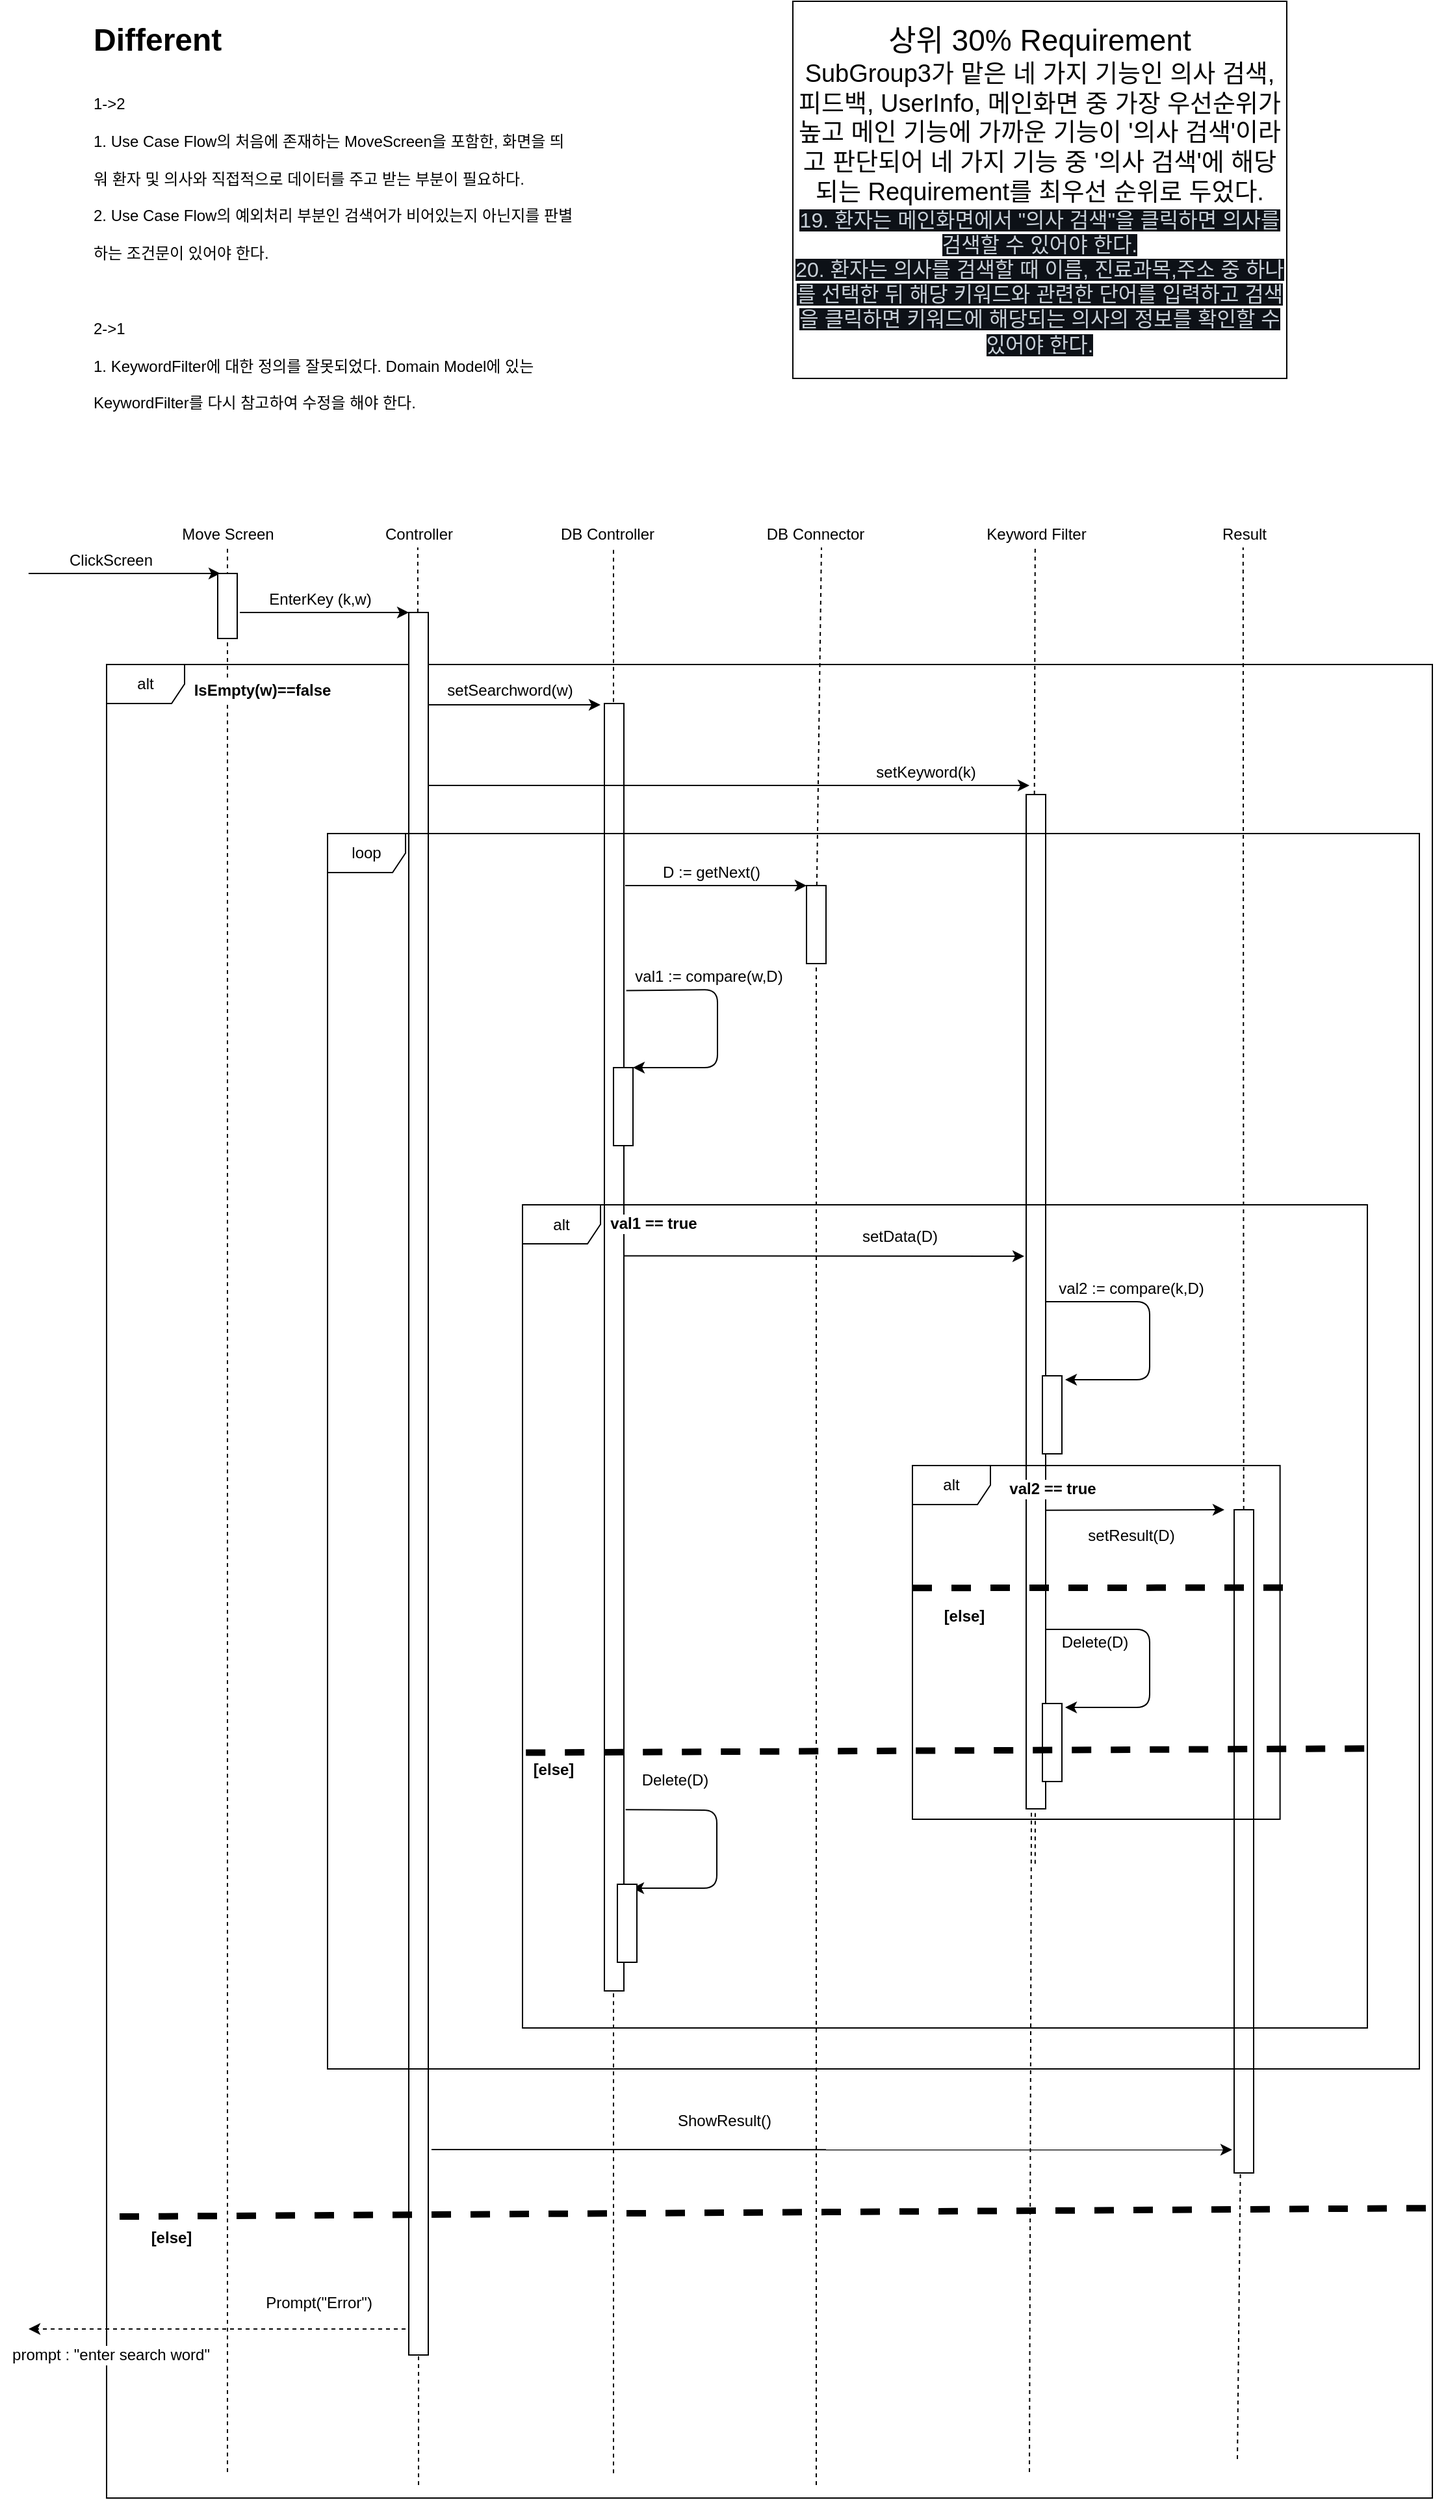 <mxfile>
    <diagram id="AoWaBL_m1GJwaWD_G-Nw" name="Page-1">
        <mxGraphModel dx="1304" dy="1580" grid="1" gridSize="10" guides="1" tooltips="1" connect="1" arrows="1" fold="1" page="1" pageScale="1" pageWidth="827" pageHeight="1169" math="0" shadow="0">
            <root>
                <mxCell id="0"/>
                <mxCell id="1" parent="0"/>
                <mxCell id="67" value="alt" style="shape=umlFrame;whiteSpace=wrap;html=1;" parent="1" vertex="1">
                    <mxGeometry x="330" y="790" width="1020" height="1410" as="geometry"/>
                </mxCell>
                <mxCell id="68" value="" style="endArrow=none;dashed=1;html=1;" parent="1" edge="1">
                    <mxGeometry width="50" height="50" relative="1" as="geometry">
                        <mxPoint x="423.0" y="2180" as="sourcePoint"/>
                        <mxPoint x="423.0" y="700" as="targetPoint"/>
                    </mxGeometry>
                </mxCell>
                <mxCell id="69" value="" style="endArrow=none;dashed=1;html=1;startArrow=none;" parent="1" source="82" edge="1">
                    <mxGeometry width="50" height="50" relative="1" as="geometry">
                        <mxPoint x="569.41" y="1712.286" as="sourcePoint"/>
                        <mxPoint x="569.41" y="700.0" as="targetPoint"/>
                    </mxGeometry>
                </mxCell>
                <mxCell id="70" value="" style="endArrow=none;dashed=1;html=1;startArrow=none;" parent="1" edge="1">
                    <mxGeometry width="50" height="50" relative="1" as="geometry">
                        <mxPoint x="720" y="2180.914" as="sourcePoint"/>
                        <mxPoint x="720" y="700.0" as="targetPoint"/>
                    </mxGeometry>
                </mxCell>
                <mxCell id="71" value="" style="endArrow=none;dashed=1;html=1;startArrow=none;" parent="1" source="91" edge="1">
                    <mxGeometry width="50" height="50" relative="1" as="geometry">
                        <mxPoint x="880" y="1712.286" as="sourcePoint"/>
                        <mxPoint x="880" y="700.0" as="targetPoint"/>
                    </mxGeometry>
                </mxCell>
                <mxCell id="72" value="Move Screen" style="text;html=1;align=center;verticalAlign=middle;resizable=0;points=[];autosize=1;strokeColor=none;" parent="1" vertex="1">
                    <mxGeometry x="378" y="680" width="90" height="20" as="geometry"/>
                </mxCell>
                <mxCell id="73" value="Controller" style="text;html=1;align=center;verticalAlign=middle;resizable=0;points=[];autosize=1;strokeColor=none;" parent="1" vertex="1">
                    <mxGeometry x="535" y="680" width="70" height="20" as="geometry"/>
                </mxCell>
                <mxCell id="74" value="DB Controller" style="text;html=1;align=center;verticalAlign=middle;resizable=0;points=[];autosize=1;strokeColor=none;" parent="1" vertex="1">
                    <mxGeometry x="670" y="680" width="90" height="20" as="geometry"/>
                </mxCell>
                <mxCell id="75" value="DB Connector" style="text;html=1;align=center;verticalAlign=middle;resizable=0;points=[];autosize=1;strokeColor=none;" parent="1" vertex="1">
                    <mxGeometry x="830" y="680" width="90" height="20" as="geometry"/>
                </mxCell>
                <mxCell id="76" value="" style="endArrow=none;dashed=1;html=1;startArrow=none;" parent="1" edge="1">
                    <mxGeometry width="50" height="50" relative="1" as="geometry">
                        <mxPoint x="1040" y="2180" as="sourcePoint"/>
                        <mxPoint x="1044.41" y="700.0" as="targetPoint"/>
                    </mxGeometry>
                </mxCell>
                <mxCell id="77" value="Keyword Filter" style="text;html=1;align=center;verticalAlign=middle;resizable=0;points=[];autosize=1;strokeColor=none;" parent="1" vertex="1">
                    <mxGeometry x="1000" y="680" width="90" height="20" as="geometry"/>
                </mxCell>
                <mxCell id="78" value="" style="endArrow=none;dashed=1;html=1;startArrow=none;" parent="1" source="99" edge="1">
                    <mxGeometry width="50" height="50" relative="1" as="geometry">
                        <mxPoint x="1200" y="2170" as="sourcePoint"/>
                        <mxPoint x="1204.41" y="700.0" as="targetPoint"/>
                    </mxGeometry>
                </mxCell>
                <mxCell id="79" value="Result" style="text;html=1;align=center;verticalAlign=middle;resizable=0;points=[];autosize=1;strokeColor=none;" parent="1" vertex="1">
                    <mxGeometry x="1180" y="680" width="50" height="20" as="geometry"/>
                </mxCell>
                <mxCell id="80" value="" style="endArrow=classic;html=1;" parent="1" edge="1">
                    <mxGeometry width="50" height="50" relative="1" as="geometry">
                        <mxPoint x="270" y="720" as="sourcePoint"/>
                        <mxPoint x="417.5" y="720" as="targetPoint"/>
                    </mxGeometry>
                </mxCell>
                <mxCell id="81" value="" style="rounded=0;whiteSpace=wrap;html=1;" parent="1" vertex="1">
                    <mxGeometry x="415.5" y="720" width="15" height="50" as="geometry"/>
                </mxCell>
                <mxCell id="82" value="" style="rounded=0;whiteSpace=wrap;html=1;" parent="1" vertex="1">
                    <mxGeometry x="562.5" y="750" width="15" height="1340" as="geometry"/>
                </mxCell>
                <mxCell id="83" value="" style="endArrow=none;dashed=1;html=1;" parent="1" target="82" edge="1">
                    <mxGeometry width="50" height="50" relative="1" as="geometry">
                        <mxPoint x="570" y="2190" as="sourcePoint"/>
                        <mxPoint x="569.41" y="700.0" as="targetPoint"/>
                    </mxGeometry>
                </mxCell>
                <mxCell id="84" value="" style="endArrow=classic;html=1;entryX=0;entryY=0;entryDx=0;entryDy=0;" parent="1" target="82" edge="1">
                    <mxGeometry width="50" height="50" relative="1" as="geometry">
                        <mxPoint x="432.5" y="750" as="sourcePoint"/>
                        <mxPoint x="532.5" y="750" as="targetPoint"/>
                    </mxGeometry>
                </mxCell>
                <mxCell id="85" value="" style="endArrow=classic;html=1;" parent="1" edge="1">
                    <mxGeometry width="50" height="50" relative="1" as="geometry">
                        <mxPoint x="577.5" y="821.0" as="sourcePoint"/>
                        <mxPoint x="710" y="821.0" as="targetPoint"/>
                    </mxGeometry>
                </mxCell>
                <mxCell id="86" value="" style="rounded=0;whiteSpace=wrap;html=1;" parent="1" vertex="1">
                    <mxGeometry x="713" y="820" width="15" height="990" as="geometry"/>
                </mxCell>
                <mxCell id="87" value="" style="rounded=0;whiteSpace=wrap;html=1;" parent="1" vertex="1">
                    <mxGeometry x="1037.5" y="890" width="15" height="780" as="geometry"/>
                </mxCell>
                <mxCell id="88" value="" style="endArrow=none;dashed=1;html=1;" parent="1" target="87" edge="1">
                    <mxGeometry width="50" height="50" relative="1" as="geometry">
                        <mxPoint x="1044.41" y="1712.286" as="sourcePoint"/>
                        <mxPoint x="1044.41" y="700.0" as="targetPoint"/>
                    </mxGeometry>
                </mxCell>
                <mxCell id="89" value="" style="endArrow=classic;html=1;" parent="1" edge="1">
                    <mxGeometry width="50" height="50" relative="1" as="geometry">
                        <mxPoint x="577.5" y="883" as="sourcePoint"/>
                        <mxPoint x="1040" y="883" as="targetPoint"/>
                    </mxGeometry>
                </mxCell>
                <mxCell id="90" value="" style="endArrow=classic;html=1;entryX=0;entryY=0;entryDx=0;entryDy=0;" parent="1" target="91" edge="1">
                    <mxGeometry width="50" height="50" relative="1" as="geometry">
                        <mxPoint x="729" y="960" as="sourcePoint"/>
                        <mxPoint x="880" y="960" as="targetPoint"/>
                    </mxGeometry>
                </mxCell>
                <mxCell id="91" value="" style="rounded=0;whiteSpace=wrap;html=1;" parent="1" vertex="1">
                    <mxGeometry x="868.5" y="960" width="15" height="60" as="geometry"/>
                </mxCell>
                <mxCell id="92" value="" style="endArrow=none;dashed=1;html=1;" parent="1" target="91" edge="1">
                    <mxGeometry width="50" height="50" relative="1" as="geometry">
                        <mxPoint x="876" y="2190" as="sourcePoint"/>
                        <mxPoint x="880" y="700.0" as="targetPoint"/>
                    </mxGeometry>
                </mxCell>
                <mxCell id="93" value="" style="endArrow=classic;html=1;entryX=1;entryY=0;entryDx=0;entryDy=0;exitX=1.122;exitY=0.223;exitDx=0;exitDy=0;exitPerimeter=0;" parent="1" source="86" target="94" edge="1">
                    <mxGeometry width="50" height="50" relative="1" as="geometry">
                        <mxPoint x="720" y="1040" as="sourcePoint"/>
                        <mxPoint x="800" y="1110" as="targetPoint"/>
                        <Array as="points">
                            <mxPoint x="800" y="1040"/>
                            <mxPoint x="800" y="1100"/>
                        </Array>
                    </mxGeometry>
                </mxCell>
                <mxCell id="94" value="" style="rounded=0;whiteSpace=wrap;html=1;" parent="1" vertex="1">
                    <mxGeometry x="720" y="1100" width="15" height="60" as="geometry"/>
                </mxCell>
                <mxCell id="95" value="" style="endArrow=classic;html=1;exitX=1.007;exitY=0.429;exitDx=0;exitDy=0;exitPerimeter=0;" parent="1" source="86" edge="1">
                    <mxGeometry width="50" height="50" relative="1" as="geometry">
                        <mxPoint x="760" y="1270" as="sourcePoint"/>
                        <mxPoint x="1036.0" y="1245" as="targetPoint"/>
                    </mxGeometry>
                </mxCell>
                <mxCell id="96" value="" style="endArrow=classic;html=1;exitX=0.856;exitY=0.553;exitDx=0;exitDy=0;exitPerimeter=0;" parent="1" edge="1">
                    <mxGeometry width="50" height="50" relative="1" as="geometry">
                        <mxPoint x="1052.5" y="1440.4" as="sourcePoint"/>
                        <mxPoint x="1190" y="1440" as="targetPoint"/>
                    </mxGeometry>
                </mxCell>
                <mxCell id="97" value="" style="endArrow=classic;html=1;entryX=1;entryY=0;entryDx=0;entryDy=0;" parent="1" edge="1">
                    <mxGeometry width="50" height="50" relative="1" as="geometry">
                        <mxPoint x="1052.5" y="1280" as="sourcePoint"/>
                        <mxPoint x="1067.5" y="1340" as="targetPoint"/>
                        <Array as="points">
                            <mxPoint x="1132.5" y="1280"/>
                            <mxPoint x="1132.5" y="1340"/>
                        </Array>
                    </mxGeometry>
                </mxCell>
                <mxCell id="98" value="" style="rounded=0;whiteSpace=wrap;html=1;" parent="1" vertex="1">
                    <mxGeometry x="1050" y="1337" width="15" height="60" as="geometry"/>
                </mxCell>
                <mxCell id="99" value="" style="rounded=0;whiteSpace=wrap;html=1;" parent="1" vertex="1">
                    <mxGeometry x="1197.5" y="1440" width="15" height="510" as="geometry"/>
                </mxCell>
                <mxCell id="100" value="" style="endArrow=none;dashed=1;html=1;" parent="1" target="99" edge="1">
                    <mxGeometry width="50" height="50" relative="1" as="geometry">
                        <mxPoint x="1200" y="2170" as="sourcePoint"/>
                        <mxPoint x="1204.41" y="700.0" as="targetPoint"/>
                    </mxGeometry>
                </mxCell>
                <mxCell id="101" value="" style="endArrow=classic;html=1;entryX=1;entryY=0;entryDx=0;entryDy=0;" parent="1" edge="1">
                    <mxGeometry width="50" height="50" relative="1" as="geometry">
                        <mxPoint x="1052.5" y="1532" as="sourcePoint"/>
                        <mxPoint x="1067.5" y="1592" as="targetPoint"/>
                        <Array as="points">
                            <mxPoint x="1132.5" y="1532"/>
                            <mxPoint x="1132.5" y="1592"/>
                        </Array>
                    </mxGeometry>
                </mxCell>
                <mxCell id="102" value="" style="rounded=0;whiteSpace=wrap;html=1;" parent="1" vertex="1">
                    <mxGeometry x="1050" y="1589" width="15" height="60" as="geometry"/>
                </mxCell>
                <mxCell id="103" value="" style="endArrow=classic;html=1;entryX=1;entryY=0;entryDx=0;entryDy=0;exitX=1.085;exitY=0.838;exitDx=0;exitDy=0;exitPerimeter=0;" parent="1" edge="1">
                    <mxGeometry width="50" height="50" relative="1" as="geometry">
                        <mxPoint x="729.275" y="1670.62" as="sourcePoint"/>
                        <mxPoint x="734.5" y="1731" as="targetPoint"/>
                        <Array as="points">
                            <mxPoint x="799.5" y="1671"/>
                            <mxPoint x="799.5" y="1731"/>
                        </Array>
                    </mxGeometry>
                </mxCell>
                <mxCell id="104" value="" style="rounded=0;whiteSpace=wrap;html=1;" parent="1" vertex="1">
                    <mxGeometry x="723" y="1728" width="15" height="60" as="geometry"/>
                </mxCell>
                <mxCell id="106" value="alt" style="shape=umlFrame;whiteSpace=wrap;html=1;" parent="1" vertex="1">
                    <mxGeometry x="650" y="1205.5" width="650" height="633" as="geometry"/>
                </mxCell>
                <mxCell id="107" value="ClickScreen" style="text;html=1;align=center;verticalAlign=middle;resizable=0;points=[];autosize=1;strokeColor=none;" parent="1" vertex="1">
                    <mxGeometry x="293" y="700" width="80" height="20" as="geometry"/>
                </mxCell>
                <mxCell id="108" value="EnterKey (k,w)" style="text;html=1;align=center;verticalAlign=middle;resizable=0;points=[];autosize=1;strokeColor=none;" parent="1" vertex="1">
                    <mxGeometry x="449" y="730" width="90" height="20" as="geometry"/>
                </mxCell>
                <mxCell id="109" value="setSearchword(w)" style="text;html=1;align=center;verticalAlign=middle;resizable=0;points=[];autosize=1;strokeColor=none;" parent="1" vertex="1">
                    <mxGeometry x="585" y="800" width="110" height="20" as="geometry"/>
                </mxCell>
                <mxCell id="110" value="setKeyword(k)" style="text;html=1;align=center;verticalAlign=middle;resizable=0;points=[];autosize=1;strokeColor=none;" parent="1" vertex="1">
                    <mxGeometry x="915" y="863" width="90" height="20" as="geometry"/>
                </mxCell>
                <mxCell id="111" value="D := getNext()" style="text;html=1;align=center;verticalAlign=middle;resizable=0;points=[];autosize=1;strokeColor=none;" parent="1" vertex="1">
                    <mxGeometry x="750" y="940" width="90" height="20" as="geometry"/>
                </mxCell>
                <mxCell id="112" value="val1 := compare(w,D)" style="text;html=1;align=center;verticalAlign=middle;resizable=0;points=[];autosize=1;strokeColor=none;" parent="1" vertex="1">
                    <mxGeometry x="728" y="1020" width="130" height="20" as="geometry"/>
                </mxCell>
                <mxCell id="113" value="setData(D)" style="text;html=1;align=center;verticalAlign=middle;resizable=0;points=[];autosize=1;strokeColor=none;" parent="1" vertex="1">
                    <mxGeometry x="905" y="1220" width="70" height="20" as="geometry"/>
                </mxCell>
                <mxCell id="114" value="val2 := compare(k,D)" style="text;html=1;align=center;verticalAlign=middle;resizable=0;points=[];autosize=1;strokeColor=none;" parent="1" vertex="1">
                    <mxGeometry x="1052.5" y="1260" width="130" height="20" as="geometry"/>
                </mxCell>
                <mxCell id="115" value="setResult(D)" style="text;html=1;align=center;verticalAlign=middle;resizable=0;points=[];autosize=1;strokeColor=none;" parent="1" vertex="1">
                    <mxGeometry x="1077.5" y="1450" width="80" height="20" as="geometry"/>
                </mxCell>
                <mxCell id="116" value="Delete(D)" style="text;html=1;align=center;verticalAlign=middle;resizable=0;points=[];autosize=1;strokeColor=none;" parent="1" vertex="1">
                    <mxGeometry x="1055" y="1532" width="70" height="20" as="geometry"/>
                </mxCell>
                <mxCell id="117" value="Delete(D)" style="text;html=1;align=center;verticalAlign=middle;resizable=0;points=[];autosize=1;strokeColor=none;" parent="1" vertex="1">
                    <mxGeometry x="732" y="1638" width="70" height="20" as="geometry"/>
                </mxCell>
                <mxCell id="118" value="ShowResult()" style="text;html=1;align=center;verticalAlign=middle;resizable=0;points=[];autosize=1;strokeColor=none;" parent="1" vertex="1">
                    <mxGeometry x="760" y="1900" width="90" height="20" as="geometry"/>
                </mxCell>
                <mxCell id="119" value="&lt;span&gt;val2 == true&lt;/span&gt;" style="text;html=1;align=center;verticalAlign=middle;whiteSpace=wrap;rounded=0;labelBackgroundColor=#ffffff;fontStyle=1" parent="1" vertex="1">
                    <mxGeometry x="1017.75" y="1414" width="79.5" height="20" as="geometry"/>
                </mxCell>
                <mxCell id="120" value="" style="endArrow=none;dashed=1;html=1;exitX=0.004;exitY=0.675;exitDx=0;exitDy=0;exitPerimeter=0;fontSize=28;fontStyle=1;entryX=1;entryY=0.67;entryDx=0;entryDy=0;entryPerimeter=0;strokeWidth=5;" parent="1" edge="1">
                    <mxGeometry width="50" height="50" relative="1" as="geometry">
                        <mxPoint x="652.6" y="1626.775" as="sourcePoint"/>
                        <mxPoint x="1300" y="1623.61" as="targetPoint"/>
                    </mxGeometry>
                </mxCell>
                <mxCell id="121" value="&lt;span&gt;[else]&lt;/span&gt;" style="text;html=1;align=center;verticalAlign=middle;whiteSpace=wrap;rounded=0;labelBackgroundColor=#ffffff;fontStyle=1" parent="1" vertex="1">
                    <mxGeometry x="633.5" y="1630" width="79.5" height="20" as="geometry"/>
                </mxCell>
                <mxCell id="122" value="&lt;span&gt;[else]&lt;/span&gt;" style="text;html=1;align=center;verticalAlign=middle;whiteSpace=wrap;rounded=0;labelBackgroundColor=#ffffff;fontStyle=1" parent="1" vertex="1">
                    <mxGeometry x="950" y="1512" width="79.5" height="20" as="geometry"/>
                </mxCell>
                <mxCell id="123" value="&lt;span style=&quot;&quot;&gt;val1 == true&lt;/span&gt;" style="text;html=1;align=center;verticalAlign=middle;whiteSpace=wrap;rounded=0;labelBackgroundColor=#ffffff;fontStyle=1" parent="1" vertex="1">
                    <mxGeometry x="710.5" y="1210" width="79.5" height="20" as="geometry"/>
                </mxCell>
                <mxCell id="124" value="alt" style="shape=umlFrame;whiteSpace=wrap;html=1;" parent="1" vertex="1">
                    <mxGeometry x="950" y="1406" width="282.82" height="272" as="geometry"/>
                </mxCell>
                <mxCell id="125" value="" style="endArrow=none;dashed=1;html=1;fontSize=28;fontStyle=1;entryX=1.011;entryY=0.345;entryDx=0;entryDy=0;entryPerimeter=0;strokeWidth=5;exitX=0;exitY=0.346;exitDx=0;exitDy=0;exitPerimeter=0;" parent="1" source="124" target="124" edge="1">
                    <mxGeometry width="50" height="50" relative="1" as="geometry">
                        <mxPoint x="960" y="1500" as="sourcePoint"/>
                        <mxPoint x="1224.237" y="1499.998" as="targetPoint"/>
                    </mxGeometry>
                </mxCell>
                <mxCell id="126" value="" style="endArrow=none;dashed=1;html=1;exitX=0.004;exitY=0.675;exitDx=0;exitDy=0;exitPerimeter=0;fontSize=28;fontStyle=1;entryX=1;entryY=0.67;entryDx=0;entryDy=0;entryPerimeter=0;strokeWidth=5;" parent="1" edge="1">
                    <mxGeometry width="50" height="50" relative="1" as="geometry">
                        <mxPoint x="340" y="1983.555" as="sourcePoint"/>
                        <mxPoint x="1355.92" y="1977" as="targetPoint"/>
                    </mxGeometry>
                </mxCell>
                <mxCell id="127" value="&lt;span&gt;[else]&lt;/span&gt;" style="text;html=1;align=center;verticalAlign=middle;whiteSpace=wrap;rounded=0;labelBackgroundColor=#ffffff;fontStyle=1" parent="1" vertex="1">
                    <mxGeometry x="340" y="1990" width="79.5" height="20" as="geometry"/>
                </mxCell>
                <mxCell id="128" value="IsEmpty(w)==false" style="text;html=1;align=center;verticalAlign=middle;whiteSpace=wrap;rounded=0;labelBackgroundColor=#ffffff;fontStyle=1" parent="1" vertex="1">
                    <mxGeometry x="400" y="800" width="100" height="20" as="geometry"/>
                </mxCell>
                <mxCell id="129" value="loop" style="shape=umlFrame;whiteSpace=wrap;html=1;labelBackgroundColor=none;labelBorderColor=none;shadow=0;sketch=0;swimlaneFillColor=none;" parent="1" vertex="1">
                    <mxGeometry x="500" y="920" width="840" height="950" as="geometry"/>
                </mxCell>
                <mxCell id="131" value="prompt : &quot;enter search word&quot;" style="text;html=1;align=center;verticalAlign=middle;resizable=0;points=[];autosize=1;strokeColor=none;labelBackgroundColor=#ffffff;" parent="1" vertex="1">
                    <mxGeometry x="248" y="2080" width="170" height="20" as="geometry"/>
                </mxCell>
                <mxCell id="132" value="&lt;h1&gt;&lt;span&gt;Different&lt;/span&gt;&lt;/h1&gt;&lt;h1&gt;&lt;span style=&quot;font-weight: 400 ; font-size: 12px&quot;&gt;1-&amp;gt;2&lt;br&gt;1. Use Case Flow의 처음에 존재하는 MoveScreen을 포함한, 화면을 띄워 환자 및 의사와 직접적으로 데이터를 주고 받는 부분이 필요하다. &lt;br&gt;2. Use Case Flow의 예외처리 부분인 검색어가 비어있는지 아닌지를 판별하는 조건문이 있어야 한다. &lt;br&gt;&lt;br&gt;2-&amp;gt;1&lt;br&gt;1. KeywordFilter에 대한 정의를 잘못되었다. Domain Model에 있는 KeywordFilter를 다시 참고하여 수정을 해야 한다.&lt;/span&gt;&lt;/h1&gt;" style="text;html=1;strokeColor=none;fillColor=none;spacing=5;spacingTop=-20;whiteSpace=wrap;overflow=hidden;rounded=0;" parent="1" vertex="1">
                    <mxGeometry x="315" y="290" width="380" height="310" as="geometry"/>
                </mxCell>
                <mxCell id="134" value="" style="endArrow=classic;html=1;entryX=-0.1;entryY=0.965;entryDx=0;entryDy=0;entryPerimeter=0;" parent="1" target="99" edge="1">
                    <mxGeometry width="50" height="50" relative="1" as="geometry">
                        <mxPoint x="580" y="1932" as="sourcePoint"/>
                        <mxPoint x="608" y="1931" as="targetPoint"/>
                    </mxGeometry>
                </mxCell>
                <mxCell id="135" value="Prompt(&quot;Error&quot;)" style="text;html=1;align=center;verticalAlign=middle;resizable=0;points=[];autosize=1;strokeColor=none;" parent="1" vertex="1">
                    <mxGeometry x="443" y="2040" width="100" height="20" as="geometry"/>
                </mxCell>
                <mxCell id="136" value="" style="endArrow=classic;html=1;dashed=1;" parent="1" edge="1">
                    <mxGeometry width="50" height="50" relative="1" as="geometry">
                        <mxPoint x="560" y="2070" as="sourcePoint"/>
                        <mxPoint x="270" y="2070" as="targetPoint"/>
                        <Array as="points"/>
                    </mxGeometry>
                </mxCell>
                <mxCell id="137" value="&lt;font&gt;&lt;span style=&quot;font-size: 23px&quot;&gt;상위 30% Requirement&lt;/span&gt;&lt;br&gt;&lt;font style=&quot;font-size: 19px&quot;&gt;SubGroup3가 맡은 네 가지 기능인 의사 검색, 피드백, UserInfo, 메인화면 중 가장 우선순위가 높고 메인 기능에 가까운 기능이 '의사 검색'이라고 판단되어 네 가지 기능 중 '의사 검색'에 해당되는 Requirement를 최우선 순위로 두었다.&lt;/font&gt;&lt;br&gt;&lt;/font&gt;&lt;span style=&quot;background-color: rgb(13 , 17 , 23) ; color: rgb(201 , 209 , 217) ; font-size: 16px&quot;&gt;19. 환자는 메인화면에서 &quot;의사 검색&quot;을 클릭하면 의사를 검색할 수 있어야 한다.&lt;br&gt;&lt;/span&gt;&lt;span style=&quot;background-color: rgb(13 , 17 , 23) ; color: rgb(201 , 209 , 217) ; font-size: 16px&quot;&gt;20. 환자는 의사를 검색할 때 이름, 진료과목,주소 중 하나를 선택한 뒤 해당 키워드와 관련한 단어를 입력하고 검색을 클릭하면 키워드에 해당되는 의사의 정보를 확인할 수 있어야 한다.&lt;/span&gt;&lt;span style=&quot;background-color: rgb(13 , 17 , 23) ; color: rgb(201 , 209 , 217) ; font-size: 16px&quot;&gt;&lt;br&gt;&lt;/span&gt;" style="whiteSpace=wrap;html=1;" vertex="1" parent="1">
                    <mxGeometry x="858" y="280" width="380" height="290" as="geometry"/>
                </mxCell>
            </root>
        </mxGraphModel>
    </diagram>
</mxfile>
